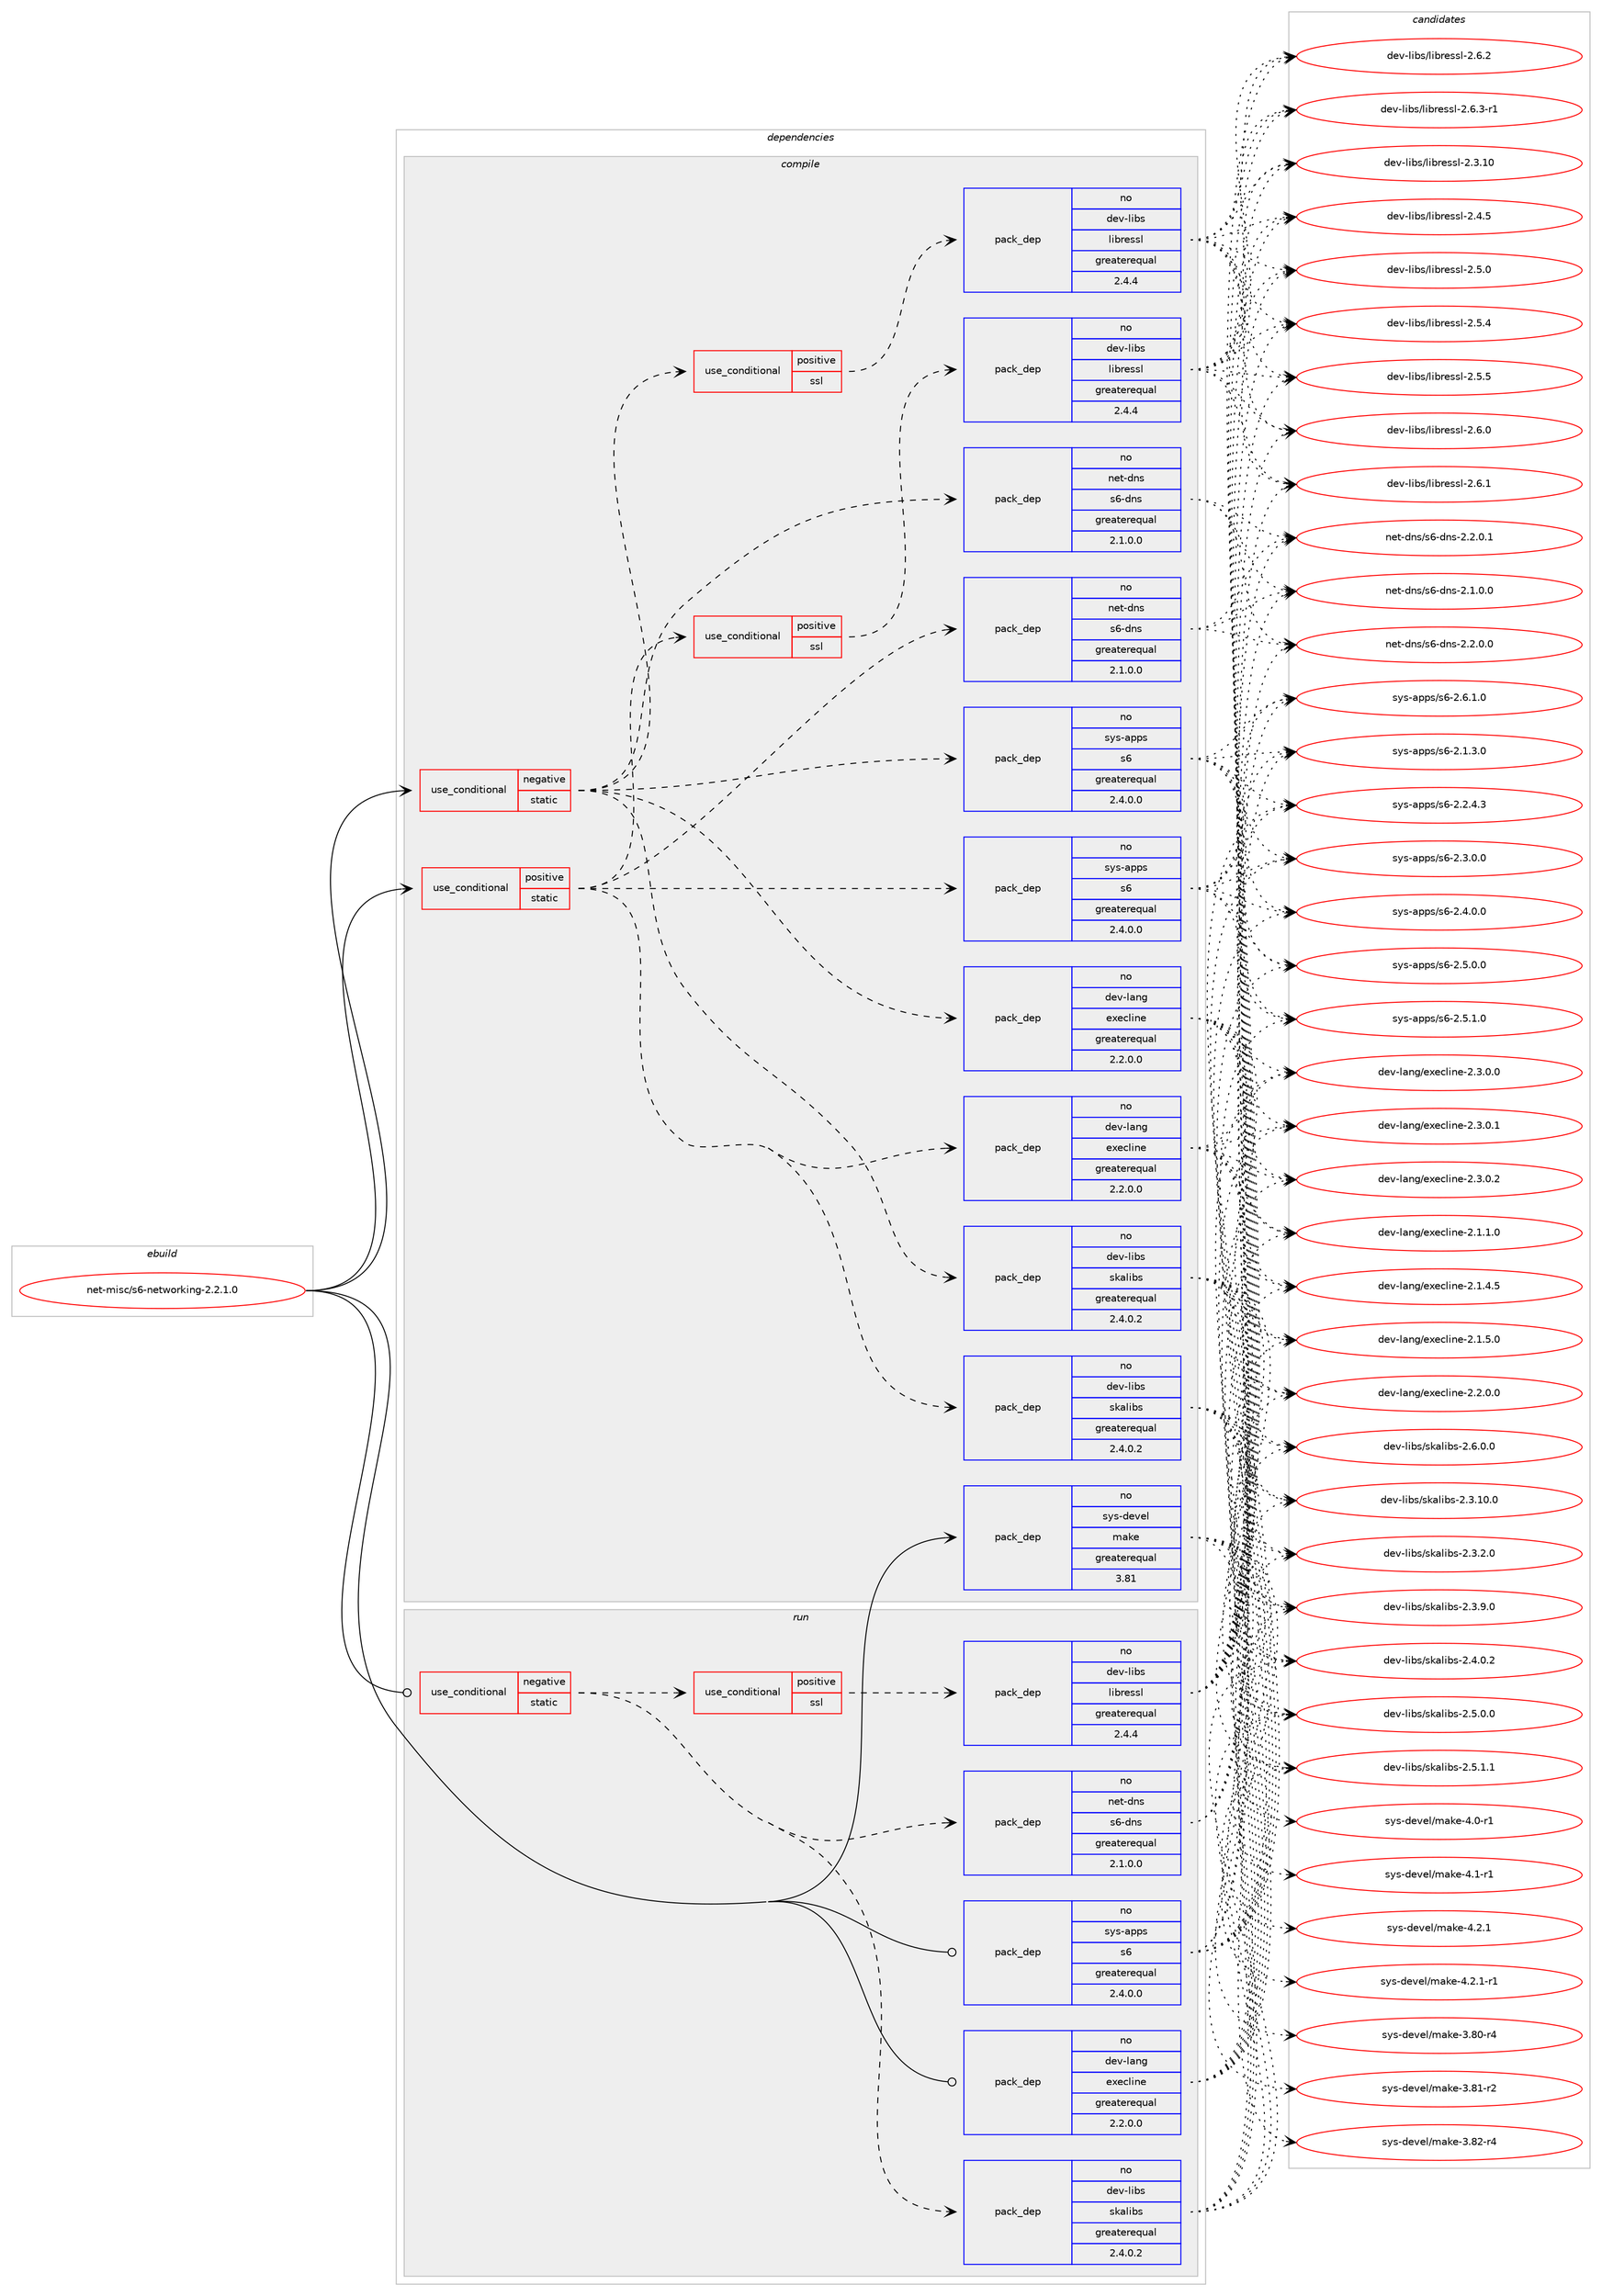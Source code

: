 digraph prolog {

# *************
# Graph options
# *************

newrank=true;
concentrate=true;
compound=true;
graph [rankdir=LR,fontname=Helvetica,fontsize=10,ranksep=1.5];#, ranksep=2.5, nodesep=0.2];
edge  [arrowhead=vee];
node  [fontname=Helvetica,fontsize=10];

# **********
# The ebuild
# **********

subgraph cluster_leftcol {
color=gray;
rank=same;
label=<<i>ebuild</i>>;
id [label="net-misc/s6-networking-2.2.1.0", color=red, width=4, href="../net-misc/s6-networking-2.2.1.0.svg"];
}

# ****************
# The dependencies
# ****************

subgraph cluster_midcol {
color=gray;
label=<<i>dependencies</i>>;
subgraph cluster_compile {
fillcolor="#eeeeee";
style=filled;
label=<<i>compile</i>>;
subgraph cond106416 {
dependency430035 [label=<<TABLE BORDER="0" CELLBORDER="1" CELLSPACING="0" CELLPADDING="4"><TR><TD ROWSPAN="3" CELLPADDING="10">use_conditional</TD></TR><TR><TD>negative</TD></TR><TR><TD>static</TD></TR></TABLE>>, shape=none, color=red];
subgraph pack316255 {
dependency430036 [label=<<TABLE BORDER="0" CELLBORDER="1" CELLSPACING="0" CELLPADDING="4" WIDTH="220"><TR><TD ROWSPAN="6" CELLPADDING="30">pack_dep</TD></TR><TR><TD WIDTH="110">no</TD></TR><TR><TD>dev-lang</TD></TR><TR><TD>execline</TD></TR><TR><TD>greaterequal</TD></TR><TR><TD>2.2.0.0</TD></TR></TABLE>>, shape=none, color=blue];
}
dependency430035:e -> dependency430036:w [weight=20,style="dashed",arrowhead="vee"];
subgraph pack316256 {
dependency430037 [label=<<TABLE BORDER="0" CELLBORDER="1" CELLSPACING="0" CELLPADDING="4" WIDTH="220"><TR><TD ROWSPAN="6" CELLPADDING="30">pack_dep</TD></TR><TR><TD WIDTH="110">no</TD></TR><TR><TD>dev-libs</TD></TR><TR><TD>skalibs</TD></TR><TR><TD>greaterequal</TD></TR><TR><TD>2.4.0.2</TD></TR></TABLE>>, shape=none, color=blue];
}
dependency430035:e -> dependency430037:w [weight=20,style="dashed",arrowhead="vee"];
subgraph pack316257 {
dependency430038 [label=<<TABLE BORDER="0" CELLBORDER="1" CELLSPACING="0" CELLPADDING="4" WIDTH="220"><TR><TD ROWSPAN="6" CELLPADDING="30">pack_dep</TD></TR><TR><TD WIDTH="110">no</TD></TR><TR><TD>net-dns</TD></TR><TR><TD>s6-dns</TD></TR><TR><TD>greaterequal</TD></TR><TR><TD>2.1.0.0</TD></TR></TABLE>>, shape=none, color=blue];
}
dependency430035:e -> dependency430038:w [weight=20,style="dashed",arrowhead="vee"];
subgraph pack316258 {
dependency430039 [label=<<TABLE BORDER="0" CELLBORDER="1" CELLSPACING="0" CELLPADDING="4" WIDTH="220"><TR><TD ROWSPAN="6" CELLPADDING="30">pack_dep</TD></TR><TR><TD WIDTH="110">no</TD></TR><TR><TD>sys-apps</TD></TR><TR><TD>s6</TD></TR><TR><TD>greaterequal</TD></TR><TR><TD>2.4.0.0</TD></TR></TABLE>>, shape=none, color=blue];
}
dependency430035:e -> dependency430039:w [weight=20,style="dashed",arrowhead="vee"];
subgraph cond106417 {
dependency430040 [label=<<TABLE BORDER="0" CELLBORDER="1" CELLSPACING="0" CELLPADDING="4"><TR><TD ROWSPAN="3" CELLPADDING="10">use_conditional</TD></TR><TR><TD>positive</TD></TR><TR><TD>ssl</TD></TR></TABLE>>, shape=none, color=red];
subgraph pack316259 {
dependency430041 [label=<<TABLE BORDER="0" CELLBORDER="1" CELLSPACING="0" CELLPADDING="4" WIDTH="220"><TR><TD ROWSPAN="6" CELLPADDING="30">pack_dep</TD></TR><TR><TD WIDTH="110">no</TD></TR><TR><TD>dev-libs</TD></TR><TR><TD>libressl</TD></TR><TR><TD>greaterequal</TD></TR><TR><TD>2.4.4</TD></TR></TABLE>>, shape=none, color=blue];
}
dependency430040:e -> dependency430041:w [weight=20,style="dashed",arrowhead="vee"];
}
dependency430035:e -> dependency430040:w [weight=20,style="dashed",arrowhead="vee"];
}
id:e -> dependency430035:w [weight=20,style="solid",arrowhead="vee"];
subgraph cond106418 {
dependency430042 [label=<<TABLE BORDER="0" CELLBORDER="1" CELLSPACING="0" CELLPADDING="4"><TR><TD ROWSPAN="3" CELLPADDING="10">use_conditional</TD></TR><TR><TD>positive</TD></TR><TR><TD>static</TD></TR></TABLE>>, shape=none, color=red];
subgraph pack316260 {
dependency430043 [label=<<TABLE BORDER="0" CELLBORDER="1" CELLSPACING="0" CELLPADDING="4" WIDTH="220"><TR><TD ROWSPAN="6" CELLPADDING="30">pack_dep</TD></TR><TR><TD WIDTH="110">no</TD></TR><TR><TD>dev-lang</TD></TR><TR><TD>execline</TD></TR><TR><TD>greaterequal</TD></TR><TR><TD>2.2.0.0</TD></TR></TABLE>>, shape=none, color=blue];
}
dependency430042:e -> dependency430043:w [weight=20,style="dashed",arrowhead="vee"];
subgraph pack316261 {
dependency430044 [label=<<TABLE BORDER="0" CELLBORDER="1" CELLSPACING="0" CELLPADDING="4" WIDTH="220"><TR><TD ROWSPAN="6" CELLPADDING="30">pack_dep</TD></TR><TR><TD WIDTH="110">no</TD></TR><TR><TD>dev-libs</TD></TR><TR><TD>skalibs</TD></TR><TR><TD>greaterequal</TD></TR><TR><TD>2.4.0.2</TD></TR></TABLE>>, shape=none, color=blue];
}
dependency430042:e -> dependency430044:w [weight=20,style="dashed",arrowhead="vee"];
subgraph pack316262 {
dependency430045 [label=<<TABLE BORDER="0" CELLBORDER="1" CELLSPACING="0" CELLPADDING="4" WIDTH="220"><TR><TD ROWSPAN="6" CELLPADDING="30">pack_dep</TD></TR><TR><TD WIDTH="110">no</TD></TR><TR><TD>net-dns</TD></TR><TR><TD>s6-dns</TD></TR><TR><TD>greaterequal</TD></TR><TR><TD>2.1.0.0</TD></TR></TABLE>>, shape=none, color=blue];
}
dependency430042:e -> dependency430045:w [weight=20,style="dashed",arrowhead="vee"];
subgraph pack316263 {
dependency430046 [label=<<TABLE BORDER="0" CELLBORDER="1" CELLSPACING="0" CELLPADDING="4" WIDTH="220"><TR><TD ROWSPAN="6" CELLPADDING="30">pack_dep</TD></TR><TR><TD WIDTH="110">no</TD></TR><TR><TD>sys-apps</TD></TR><TR><TD>s6</TD></TR><TR><TD>greaterequal</TD></TR><TR><TD>2.4.0.0</TD></TR></TABLE>>, shape=none, color=blue];
}
dependency430042:e -> dependency430046:w [weight=20,style="dashed",arrowhead="vee"];
subgraph cond106419 {
dependency430047 [label=<<TABLE BORDER="0" CELLBORDER="1" CELLSPACING="0" CELLPADDING="4"><TR><TD ROWSPAN="3" CELLPADDING="10">use_conditional</TD></TR><TR><TD>positive</TD></TR><TR><TD>ssl</TD></TR></TABLE>>, shape=none, color=red];
subgraph pack316264 {
dependency430048 [label=<<TABLE BORDER="0" CELLBORDER="1" CELLSPACING="0" CELLPADDING="4" WIDTH="220"><TR><TD ROWSPAN="6" CELLPADDING="30">pack_dep</TD></TR><TR><TD WIDTH="110">no</TD></TR><TR><TD>dev-libs</TD></TR><TR><TD>libressl</TD></TR><TR><TD>greaterequal</TD></TR><TR><TD>2.4.4</TD></TR></TABLE>>, shape=none, color=blue];
}
dependency430047:e -> dependency430048:w [weight=20,style="dashed",arrowhead="vee"];
}
dependency430042:e -> dependency430047:w [weight=20,style="dashed",arrowhead="vee"];
}
id:e -> dependency430042:w [weight=20,style="solid",arrowhead="vee"];
subgraph pack316265 {
dependency430049 [label=<<TABLE BORDER="0" CELLBORDER="1" CELLSPACING="0" CELLPADDING="4" WIDTH="220"><TR><TD ROWSPAN="6" CELLPADDING="30">pack_dep</TD></TR><TR><TD WIDTH="110">no</TD></TR><TR><TD>sys-devel</TD></TR><TR><TD>make</TD></TR><TR><TD>greaterequal</TD></TR><TR><TD>3.81</TD></TR></TABLE>>, shape=none, color=blue];
}
id:e -> dependency430049:w [weight=20,style="solid",arrowhead="vee"];
}
subgraph cluster_compileandrun {
fillcolor="#eeeeee";
style=filled;
label=<<i>compile and run</i>>;
}
subgraph cluster_run {
fillcolor="#eeeeee";
style=filled;
label=<<i>run</i>>;
subgraph cond106420 {
dependency430050 [label=<<TABLE BORDER="0" CELLBORDER="1" CELLSPACING="0" CELLPADDING="4"><TR><TD ROWSPAN="3" CELLPADDING="10">use_conditional</TD></TR><TR><TD>negative</TD></TR><TR><TD>static</TD></TR></TABLE>>, shape=none, color=red];
subgraph pack316266 {
dependency430051 [label=<<TABLE BORDER="0" CELLBORDER="1" CELLSPACING="0" CELLPADDING="4" WIDTH="220"><TR><TD ROWSPAN="6" CELLPADDING="30">pack_dep</TD></TR><TR><TD WIDTH="110">no</TD></TR><TR><TD>dev-libs</TD></TR><TR><TD>skalibs</TD></TR><TR><TD>greaterequal</TD></TR><TR><TD>2.4.0.2</TD></TR></TABLE>>, shape=none, color=blue];
}
dependency430050:e -> dependency430051:w [weight=20,style="dashed",arrowhead="vee"];
subgraph pack316267 {
dependency430052 [label=<<TABLE BORDER="0" CELLBORDER="1" CELLSPACING="0" CELLPADDING="4" WIDTH="220"><TR><TD ROWSPAN="6" CELLPADDING="30">pack_dep</TD></TR><TR><TD WIDTH="110">no</TD></TR><TR><TD>net-dns</TD></TR><TR><TD>s6-dns</TD></TR><TR><TD>greaterequal</TD></TR><TR><TD>2.1.0.0</TD></TR></TABLE>>, shape=none, color=blue];
}
dependency430050:e -> dependency430052:w [weight=20,style="dashed",arrowhead="vee"];
subgraph cond106421 {
dependency430053 [label=<<TABLE BORDER="0" CELLBORDER="1" CELLSPACING="0" CELLPADDING="4"><TR><TD ROWSPAN="3" CELLPADDING="10">use_conditional</TD></TR><TR><TD>positive</TD></TR><TR><TD>ssl</TD></TR></TABLE>>, shape=none, color=red];
subgraph pack316268 {
dependency430054 [label=<<TABLE BORDER="0" CELLBORDER="1" CELLSPACING="0" CELLPADDING="4" WIDTH="220"><TR><TD ROWSPAN="6" CELLPADDING="30">pack_dep</TD></TR><TR><TD WIDTH="110">no</TD></TR><TR><TD>dev-libs</TD></TR><TR><TD>libressl</TD></TR><TR><TD>greaterequal</TD></TR><TR><TD>2.4.4</TD></TR></TABLE>>, shape=none, color=blue];
}
dependency430053:e -> dependency430054:w [weight=20,style="dashed",arrowhead="vee"];
}
dependency430050:e -> dependency430053:w [weight=20,style="dashed",arrowhead="vee"];
}
id:e -> dependency430050:w [weight=20,style="solid",arrowhead="odot"];
subgraph pack316269 {
dependency430055 [label=<<TABLE BORDER="0" CELLBORDER="1" CELLSPACING="0" CELLPADDING="4" WIDTH="220"><TR><TD ROWSPAN="6" CELLPADDING="30">pack_dep</TD></TR><TR><TD WIDTH="110">no</TD></TR><TR><TD>dev-lang</TD></TR><TR><TD>execline</TD></TR><TR><TD>greaterequal</TD></TR><TR><TD>2.2.0.0</TD></TR></TABLE>>, shape=none, color=blue];
}
id:e -> dependency430055:w [weight=20,style="solid",arrowhead="odot"];
subgraph pack316270 {
dependency430056 [label=<<TABLE BORDER="0" CELLBORDER="1" CELLSPACING="0" CELLPADDING="4" WIDTH="220"><TR><TD ROWSPAN="6" CELLPADDING="30">pack_dep</TD></TR><TR><TD WIDTH="110">no</TD></TR><TR><TD>sys-apps</TD></TR><TR><TD>s6</TD></TR><TR><TD>greaterequal</TD></TR><TR><TD>2.4.0.0</TD></TR></TABLE>>, shape=none, color=blue];
}
id:e -> dependency430056:w [weight=20,style="solid",arrowhead="odot"];
}
}

# **************
# The candidates
# **************

subgraph cluster_choices {
rank=same;
color=gray;
label=<<i>candidates</i>>;

subgraph choice316255 {
color=black;
nodesep=1;
choice100101118451089711010347101120101991081051101014550464946494648 [label="dev-lang/execline-2.1.1.0", color=red, width=4,href="../dev-lang/execline-2.1.1.0.svg"];
choice100101118451089711010347101120101991081051101014550464946524653 [label="dev-lang/execline-2.1.4.5", color=red, width=4,href="../dev-lang/execline-2.1.4.5.svg"];
choice100101118451089711010347101120101991081051101014550464946534648 [label="dev-lang/execline-2.1.5.0", color=red, width=4,href="../dev-lang/execline-2.1.5.0.svg"];
choice100101118451089711010347101120101991081051101014550465046484648 [label="dev-lang/execline-2.2.0.0", color=red, width=4,href="../dev-lang/execline-2.2.0.0.svg"];
choice100101118451089711010347101120101991081051101014550465146484648 [label="dev-lang/execline-2.3.0.0", color=red, width=4,href="../dev-lang/execline-2.3.0.0.svg"];
choice100101118451089711010347101120101991081051101014550465146484649 [label="dev-lang/execline-2.3.0.1", color=red, width=4,href="../dev-lang/execline-2.3.0.1.svg"];
choice100101118451089711010347101120101991081051101014550465146484650 [label="dev-lang/execline-2.3.0.2", color=red, width=4,href="../dev-lang/execline-2.3.0.2.svg"];
dependency430036:e -> choice100101118451089711010347101120101991081051101014550464946494648:w [style=dotted,weight="100"];
dependency430036:e -> choice100101118451089711010347101120101991081051101014550464946524653:w [style=dotted,weight="100"];
dependency430036:e -> choice100101118451089711010347101120101991081051101014550464946534648:w [style=dotted,weight="100"];
dependency430036:e -> choice100101118451089711010347101120101991081051101014550465046484648:w [style=dotted,weight="100"];
dependency430036:e -> choice100101118451089711010347101120101991081051101014550465146484648:w [style=dotted,weight="100"];
dependency430036:e -> choice100101118451089711010347101120101991081051101014550465146484649:w [style=dotted,weight="100"];
dependency430036:e -> choice100101118451089711010347101120101991081051101014550465146484650:w [style=dotted,weight="100"];
}
subgraph choice316256 {
color=black;
nodesep=1;
choice1001011184510810598115471151079710810598115455046514649484648 [label="dev-libs/skalibs-2.3.10.0", color=red, width=4,href="../dev-libs/skalibs-2.3.10.0.svg"];
choice10010111845108105981154711510797108105981154550465146504648 [label="dev-libs/skalibs-2.3.2.0", color=red, width=4,href="../dev-libs/skalibs-2.3.2.0.svg"];
choice10010111845108105981154711510797108105981154550465146574648 [label="dev-libs/skalibs-2.3.9.0", color=red, width=4,href="../dev-libs/skalibs-2.3.9.0.svg"];
choice10010111845108105981154711510797108105981154550465246484650 [label="dev-libs/skalibs-2.4.0.2", color=red, width=4,href="../dev-libs/skalibs-2.4.0.2.svg"];
choice10010111845108105981154711510797108105981154550465346484648 [label="dev-libs/skalibs-2.5.0.0", color=red, width=4,href="../dev-libs/skalibs-2.5.0.0.svg"];
choice10010111845108105981154711510797108105981154550465346494649 [label="dev-libs/skalibs-2.5.1.1", color=red, width=4,href="../dev-libs/skalibs-2.5.1.1.svg"];
choice10010111845108105981154711510797108105981154550465446484648 [label="dev-libs/skalibs-2.6.0.0", color=red, width=4,href="../dev-libs/skalibs-2.6.0.0.svg"];
dependency430037:e -> choice1001011184510810598115471151079710810598115455046514649484648:w [style=dotted,weight="100"];
dependency430037:e -> choice10010111845108105981154711510797108105981154550465146504648:w [style=dotted,weight="100"];
dependency430037:e -> choice10010111845108105981154711510797108105981154550465146574648:w [style=dotted,weight="100"];
dependency430037:e -> choice10010111845108105981154711510797108105981154550465246484650:w [style=dotted,weight="100"];
dependency430037:e -> choice10010111845108105981154711510797108105981154550465346484648:w [style=dotted,weight="100"];
dependency430037:e -> choice10010111845108105981154711510797108105981154550465346494649:w [style=dotted,weight="100"];
dependency430037:e -> choice10010111845108105981154711510797108105981154550465446484648:w [style=dotted,weight="100"];
}
subgraph choice316257 {
color=black;
nodesep=1;
choice110101116451001101154711554451001101154550464946484648 [label="net-dns/s6-dns-2.1.0.0", color=red, width=4,href="../net-dns/s6-dns-2.1.0.0.svg"];
choice110101116451001101154711554451001101154550465046484648 [label="net-dns/s6-dns-2.2.0.0", color=red, width=4,href="../net-dns/s6-dns-2.2.0.0.svg"];
choice110101116451001101154711554451001101154550465046484649 [label="net-dns/s6-dns-2.2.0.1", color=red, width=4,href="../net-dns/s6-dns-2.2.0.1.svg"];
dependency430038:e -> choice110101116451001101154711554451001101154550464946484648:w [style=dotted,weight="100"];
dependency430038:e -> choice110101116451001101154711554451001101154550465046484648:w [style=dotted,weight="100"];
dependency430038:e -> choice110101116451001101154711554451001101154550465046484649:w [style=dotted,weight="100"];
}
subgraph choice316258 {
color=black;
nodesep=1;
choice115121115459711211211547115544550464946514648 [label="sys-apps/s6-2.1.3.0", color=red, width=4,href="../sys-apps/s6-2.1.3.0.svg"];
choice115121115459711211211547115544550465046524651 [label="sys-apps/s6-2.2.4.3", color=red, width=4,href="../sys-apps/s6-2.2.4.3.svg"];
choice115121115459711211211547115544550465146484648 [label="sys-apps/s6-2.3.0.0", color=red, width=4,href="../sys-apps/s6-2.3.0.0.svg"];
choice115121115459711211211547115544550465246484648 [label="sys-apps/s6-2.4.0.0", color=red, width=4,href="../sys-apps/s6-2.4.0.0.svg"];
choice115121115459711211211547115544550465346484648 [label="sys-apps/s6-2.5.0.0", color=red, width=4,href="../sys-apps/s6-2.5.0.0.svg"];
choice115121115459711211211547115544550465346494648 [label="sys-apps/s6-2.5.1.0", color=red, width=4,href="../sys-apps/s6-2.5.1.0.svg"];
choice115121115459711211211547115544550465446494648 [label="sys-apps/s6-2.6.1.0", color=red, width=4,href="../sys-apps/s6-2.6.1.0.svg"];
dependency430039:e -> choice115121115459711211211547115544550464946514648:w [style=dotted,weight="100"];
dependency430039:e -> choice115121115459711211211547115544550465046524651:w [style=dotted,weight="100"];
dependency430039:e -> choice115121115459711211211547115544550465146484648:w [style=dotted,weight="100"];
dependency430039:e -> choice115121115459711211211547115544550465246484648:w [style=dotted,weight="100"];
dependency430039:e -> choice115121115459711211211547115544550465346484648:w [style=dotted,weight="100"];
dependency430039:e -> choice115121115459711211211547115544550465346494648:w [style=dotted,weight="100"];
dependency430039:e -> choice115121115459711211211547115544550465446494648:w [style=dotted,weight="100"];
}
subgraph choice316259 {
color=black;
nodesep=1;
choice1001011184510810598115471081059811410111511510845504651464948 [label="dev-libs/libressl-2.3.10", color=red, width=4,href="../dev-libs/libressl-2.3.10.svg"];
choice10010111845108105981154710810598114101115115108455046524653 [label="dev-libs/libressl-2.4.5", color=red, width=4,href="../dev-libs/libressl-2.4.5.svg"];
choice10010111845108105981154710810598114101115115108455046534648 [label="dev-libs/libressl-2.5.0", color=red, width=4,href="../dev-libs/libressl-2.5.0.svg"];
choice10010111845108105981154710810598114101115115108455046534652 [label="dev-libs/libressl-2.5.4", color=red, width=4,href="../dev-libs/libressl-2.5.4.svg"];
choice10010111845108105981154710810598114101115115108455046534653 [label="dev-libs/libressl-2.5.5", color=red, width=4,href="../dev-libs/libressl-2.5.5.svg"];
choice10010111845108105981154710810598114101115115108455046544648 [label="dev-libs/libressl-2.6.0", color=red, width=4,href="../dev-libs/libressl-2.6.0.svg"];
choice10010111845108105981154710810598114101115115108455046544649 [label="dev-libs/libressl-2.6.1", color=red, width=4,href="../dev-libs/libressl-2.6.1.svg"];
choice10010111845108105981154710810598114101115115108455046544650 [label="dev-libs/libressl-2.6.2", color=red, width=4,href="../dev-libs/libressl-2.6.2.svg"];
choice100101118451081059811547108105981141011151151084550465446514511449 [label="dev-libs/libressl-2.6.3-r1", color=red, width=4,href="../dev-libs/libressl-2.6.3-r1.svg"];
dependency430041:e -> choice1001011184510810598115471081059811410111511510845504651464948:w [style=dotted,weight="100"];
dependency430041:e -> choice10010111845108105981154710810598114101115115108455046524653:w [style=dotted,weight="100"];
dependency430041:e -> choice10010111845108105981154710810598114101115115108455046534648:w [style=dotted,weight="100"];
dependency430041:e -> choice10010111845108105981154710810598114101115115108455046534652:w [style=dotted,weight="100"];
dependency430041:e -> choice10010111845108105981154710810598114101115115108455046534653:w [style=dotted,weight="100"];
dependency430041:e -> choice10010111845108105981154710810598114101115115108455046544648:w [style=dotted,weight="100"];
dependency430041:e -> choice10010111845108105981154710810598114101115115108455046544649:w [style=dotted,weight="100"];
dependency430041:e -> choice10010111845108105981154710810598114101115115108455046544650:w [style=dotted,weight="100"];
dependency430041:e -> choice100101118451081059811547108105981141011151151084550465446514511449:w [style=dotted,weight="100"];
}
subgraph choice316260 {
color=black;
nodesep=1;
choice100101118451089711010347101120101991081051101014550464946494648 [label="dev-lang/execline-2.1.1.0", color=red, width=4,href="../dev-lang/execline-2.1.1.0.svg"];
choice100101118451089711010347101120101991081051101014550464946524653 [label="dev-lang/execline-2.1.4.5", color=red, width=4,href="../dev-lang/execline-2.1.4.5.svg"];
choice100101118451089711010347101120101991081051101014550464946534648 [label="dev-lang/execline-2.1.5.0", color=red, width=4,href="../dev-lang/execline-2.1.5.0.svg"];
choice100101118451089711010347101120101991081051101014550465046484648 [label="dev-lang/execline-2.2.0.0", color=red, width=4,href="../dev-lang/execline-2.2.0.0.svg"];
choice100101118451089711010347101120101991081051101014550465146484648 [label="dev-lang/execline-2.3.0.0", color=red, width=4,href="../dev-lang/execline-2.3.0.0.svg"];
choice100101118451089711010347101120101991081051101014550465146484649 [label="dev-lang/execline-2.3.0.1", color=red, width=4,href="../dev-lang/execline-2.3.0.1.svg"];
choice100101118451089711010347101120101991081051101014550465146484650 [label="dev-lang/execline-2.3.0.2", color=red, width=4,href="../dev-lang/execline-2.3.0.2.svg"];
dependency430043:e -> choice100101118451089711010347101120101991081051101014550464946494648:w [style=dotted,weight="100"];
dependency430043:e -> choice100101118451089711010347101120101991081051101014550464946524653:w [style=dotted,weight="100"];
dependency430043:e -> choice100101118451089711010347101120101991081051101014550464946534648:w [style=dotted,weight="100"];
dependency430043:e -> choice100101118451089711010347101120101991081051101014550465046484648:w [style=dotted,weight="100"];
dependency430043:e -> choice100101118451089711010347101120101991081051101014550465146484648:w [style=dotted,weight="100"];
dependency430043:e -> choice100101118451089711010347101120101991081051101014550465146484649:w [style=dotted,weight="100"];
dependency430043:e -> choice100101118451089711010347101120101991081051101014550465146484650:w [style=dotted,weight="100"];
}
subgraph choice316261 {
color=black;
nodesep=1;
choice1001011184510810598115471151079710810598115455046514649484648 [label="dev-libs/skalibs-2.3.10.0", color=red, width=4,href="../dev-libs/skalibs-2.3.10.0.svg"];
choice10010111845108105981154711510797108105981154550465146504648 [label="dev-libs/skalibs-2.3.2.0", color=red, width=4,href="../dev-libs/skalibs-2.3.2.0.svg"];
choice10010111845108105981154711510797108105981154550465146574648 [label="dev-libs/skalibs-2.3.9.0", color=red, width=4,href="../dev-libs/skalibs-2.3.9.0.svg"];
choice10010111845108105981154711510797108105981154550465246484650 [label="dev-libs/skalibs-2.4.0.2", color=red, width=4,href="../dev-libs/skalibs-2.4.0.2.svg"];
choice10010111845108105981154711510797108105981154550465346484648 [label="dev-libs/skalibs-2.5.0.0", color=red, width=4,href="../dev-libs/skalibs-2.5.0.0.svg"];
choice10010111845108105981154711510797108105981154550465346494649 [label="dev-libs/skalibs-2.5.1.1", color=red, width=4,href="../dev-libs/skalibs-2.5.1.1.svg"];
choice10010111845108105981154711510797108105981154550465446484648 [label="dev-libs/skalibs-2.6.0.0", color=red, width=4,href="../dev-libs/skalibs-2.6.0.0.svg"];
dependency430044:e -> choice1001011184510810598115471151079710810598115455046514649484648:w [style=dotted,weight="100"];
dependency430044:e -> choice10010111845108105981154711510797108105981154550465146504648:w [style=dotted,weight="100"];
dependency430044:e -> choice10010111845108105981154711510797108105981154550465146574648:w [style=dotted,weight="100"];
dependency430044:e -> choice10010111845108105981154711510797108105981154550465246484650:w [style=dotted,weight="100"];
dependency430044:e -> choice10010111845108105981154711510797108105981154550465346484648:w [style=dotted,weight="100"];
dependency430044:e -> choice10010111845108105981154711510797108105981154550465346494649:w [style=dotted,weight="100"];
dependency430044:e -> choice10010111845108105981154711510797108105981154550465446484648:w [style=dotted,weight="100"];
}
subgraph choice316262 {
color=black;
nodesep=1;
choice110101116451001101154711554451001101154550464946484648 [label="net-dns/s6-dns-2.1.0.0", color=red, width=4,href="../net-dns/s6-dns-2.1.0.0.svg"];
choice110101116451001101154711554451001101154550465046484648 [label="net-dns/s6-dns-2.2.0.0", color=red, width=4,href="../net-dns/s6-dns-2.2.0.0.svg"];
choice110101116451001101154711554451001101154550465046484649 [label="net-dns/s6-dns-2.2.0.1", color=red, width=4,href="../net-dns/s6-dns-2.2.0.1.svg"];
dependency430045:e -> choice110101116451001101154711554451001101154550464946484648:w [style=dotted,weight="100"];
dependency430045:e -> choice110101116451001101154711554451001101154550465046484648:w [style=dotted,weight="100"];
dependency430045:e -> choice110101116451001101154711554451001101154550465046484649:w [style=dotted,weight="100"];
}
subgraph choice316263 {
color=black;
nodesep=1;
choice115121115459711211211547115544550464946514648 [label="sys-apps/s6-2.1.3.0", color=red, width=4,href="../sys-apps/s6-2.1.3.0.svg"];
choice115121115459711211211547115544550465046524651 [label="sys-apps/s6-2.2.4.3", color=red, width=4,href="../sys-apps/s6-2.2.4.3.svg"];
choice115121115459711211211547115544550465146484648 [label="sys-apps/s6-2.3.0.0", color=red, width=4,href="../sys-apps/s6-2.3.0.0.svg"];
choice115121115459711211211547115544550465246484648 [label="sys-apps/s6-2.4.0.0", color=red, width=4,href="../sys-apps/s6-2.4.0.0.svg"];
choice115121115459711211211547115544550465346484648 [label="sys-apps/s6-2.5.0.0", color=red, width=4,href="../sys-apps/s6-2.5.0.0.svg"];
choice115121115459711211211547115544550465346494648 [label="sys-apps/s6-2.5.1.0", color=red, width=4,href="../sys-apps/s6-2.5.1.0.svg"];
choice115121115459711211211547115544550465446494648 [label="sys-apps/s6-2.6.1.0", color=red, width=4,href="../sys-apps/s6-2.6.1.0.svg"];
dependency430046:e -> choice115121115459711211211547115544550464946514648:w [style=dotted,weight="100"];
dependency430046:e -> choice115121115459711211211547115544550465046524651:w [style=dotted,weight="100"];
dependency430046:e -> choice115121115459711211211547115544550465146484648:w [style=dotted,weight="100"];
dependency430046:e -> choice115121115459711211211547115544550465246484648:w [style=dotted,weight="100"];
dependency430046:e -> choice115121115459711211211547115544550465346484648:w [style=dotted,weight="100"];
dependency430046:e -> choice115121115459711211211547115544550465346494648:w [style=dotted,weight="100"];
dependency430046:e -> choice115121115459711211211547115544550465446494648:w [style=dotted,weight="100"];
}
subgraph choice316264 {
color=black;
nodesep=1;
choice1001011184510810598115471081059811410111511510845504651464948 [label="dev-libs/libressl-2.3.10", color=red, width=4,href="../dev-libs/libressl-2.3.10.svg"];
choice10010111845108105981154710810598114101115115108455046524653 [label="dev-libs/libressl-2.4.5", color=red, width=4,href="../dev-libs/libressl-2.4.5.svg"];
choice10010111845108105981154710810598114101115115108455046534648 [label="dev-libs/libressl-2.5.0", color=red, width=4,href="../dev-libs/libressl-2.5.0.svg"];
choice10010111845108105981154710810598114101115115108455046534652 [label="dev-libs/libressl-2.5.4", color=red, width=4,href="../dev-libs/libressl-2.5.4.svg"];
choice10010111845108105981154710810598114101115115108455046534653 [label="dev-libs/libressl-2.5.5", color=red, width=4,href="../dev-libs/libressl-2.5.5.svg"];
choice10010111845108105981154710810598114101115115108455046544648 [label="dev-libs/libressl-2.6.0", color=red, width=4,href="../dev-libs/libressl-2.6.0.svg"];
choice10010111845108105981154710810598114101115115108455046544649 [label="dev-libs/libressl-2.6.1", color=red, width=4,href="../dev-libs/libressl-2.6.1.svg"];
choice10010111845108105981154710810598114101115115108455046544650 [label="dev-libs/libressl-2.6.2", color=red, width=4,href="../dev-libs/libressl-2.6.2.svg"];
choice100101118451081059811547108105981141011151151084550465446514511449 [label="dev-libs/libressl-2.6.3-r1", color=red, width=4,href="../dev-libs/libressl-2.6.3-r1.svg"];
dependency430048:e -> choice1001011184510810598115471081059811410111511510845504651464948:w [style=dotted,weight="100"];
dependency430048:e -> choice10010111845108105981154710810598114101115115108455046524653:w [style=dotted,weight="100"];
dependency430048:e -> choice10010111845108105981154710810598114101115115108455046534648:w [style=dotted,weight="100"];
dependency430048:e -> choice10010111845108105981154710810598114101115115108455046534652:w [style=dotted,weight="100"];
dependency430048:e -> choice10010111845108105981154710810598114101115115108455046534653:w [style=dotted,weight="100"];
dependency430048:e -> choice10010111845108105981154710810598114101115115108455046544648:w [style=dotted,weight="100"];
dependency430048:e -> choice10010111845108105981154710810598114101115115108455046544649:w [style=dotted,weight="100"];
dependency430048:e -> choice10010111845108105981154710810598114101115115108455046544650:w [style=dotted,weight="100"];
dependency430048:e -> choice100101118451081059811547108105981141011151151084550465446514511449:w [style=dotted,weight="100"];
}
subgraph choice316265 {
color=black;
nodesep=1;
choice11512111545100101118101108471099710710145514656484511452 [label="sys-devel/make-3.80-r4", color=red, width=4,href="../sys-devel/make-3.80-r4.svg"];
choice11512111545100101118101108471099710710145514656494511450 [label="sys-devel/make-3.81-r2", color=red, width=4,href="../sys-devel/make-3.81-r2.svg"];
choice11512111545100101118101108471099710710145514656504511452 [label="sys-devel/make-3.82-r4", color=red, width=4,href="../sys-devel/make-3.82-r4.svg"];
choice115121115451001011181011084710997107101455246484511449 [label="sys-devel/make-4.0-r1", color=red, width=4,href="../sys-devel/make-4.0-r1.svg"];
choice115121115451001011181011084710997107101455246494511449 [label="sys-devel/make-4.1-r1", color=red, width=4,href="../sys-devel/make-4.1-r1.svg"];
choice115121115451001011181011084710997107101455246504649 [label="sys-devel/make-4.2.1", color=red, width=4,href="../sys-devel/make-4.2.1.svg"];
choice1151211154510010111810110847109971071014552465046494511449 [label="sys-devel/make-4.2.1-r1", color=red, width=4,href="../sys-devel/make-4.2.1-r1.svg"];
dependency430049:e -> choice11512111545100101118101108471099710710145514656484511452:w [style=dotted,weight="100"];
dependency430049:e -> choice11512111545100101118101108471099710710145514656494511450:w [style=dotted,weight="100"];
dependency430049:e -> choice11512111545100101118101108471099710710145514656504511452:w [style=dotted,weight="100"];
dependency430049:e -> choice115121115451001011181011084710997107101455246484511449:w [style=dotted,weight="100"];
dependency430049:e -> choice115121115451001011181011084710997107101455246494511449:w [style=dotted,weight="100"];
dependency430049:e -> choice115121115451001011181011084710997107101455246504649:w [style=dotted,weight="100"];
dependency430049:e -> choice1151211154510010111810110847109971071014552465046494511449:w [style=dotted,weight="100"];
}
subgraph choice316266 {
color=black;
nodesep=1;
choice1001011184510810598115471151079710810598115455046514649484648 [label="dev-libs/skalibs-2.3.10.0", color=red, width=4,href="../dev-libs/skalibs-2.3.10.0.svg"];
choice10010111845108105981154711510797108105981154550465146504648 [label="dev-libs/skalibs-2.3.2.0", color=red, width=4,href="../dev-libs/skalibs-2.3.2.0.svg"];
choice10010111845108105981154711510797108105981154550465146574648 [label="dev-libs/skalibs-2.3.9.0", color=red, width=4,href="../dev-libs/skalibs-2.3.9.0.svg"];
choice10010111845108105981154711510797108105981154550465246484650 [label="dev-libs/skalibs-2.4.0.2", color=red, width=4,href="../dev-libs/skalibs-2.4.0.2.svg"];
choice10010111845108105981154711510797108105981154550465346484648 [label="dev-libs/skalibs-2.5.0.0", color=red, width=4,href="../dev-libs/skalibs-2.5.0.0.svg"];
choice10010111845108105981154711510797108105981154550465346494649 [label="dev-libs/skalibs-2.5.1.1", color=red, width=4,href="../dev-libs/skalibs-2.5.1.1.svg"];
choice10010111845108105981154711510797108105981154550465446484648 [label="dev-libs/skalibs-2.6.0.0", color=red, width=4,href="../dev-libs/skalibs-2.6.0.0.svg"];
dependency430051:e -> choice1001011184510810598115471151079710810598115455046514649484648:w [style=dotted,weight="100"];
dependency430051:e -> choice10010111845108105981154711510797108105981154550465146504648:w [style=dotted,weight="100"];
dependency430051:e -> choice10010111845108105981154711510797108105981154550465146574648:w [style=dotted,weight="100"];
dependency430051:e -> choice10010111845108105981154711510797108105981154550465246484650:w [style=dotted,weight="100"];
dependency430051:e -> choice10010111845108105981154711510797108105981154550465346484648:w [style=dotted,weight="100"];
dependency430051:e -> choice10010111845108105981154711510797108105981154550465346494649:w [style=dotted,weight="100"];
dependency430051:e -> choice10010111845108105981154711510797108105981154550465446484648:w [style=dotted,weight="100"];
}
subgraph choice316267 {
color=black;
nodesep=1;
choice110101116451001101154711554451001101154550464946484648 [label="net-dns/s6-dns-2.1.0.0", color=red, width=4,href="../net-dns/s6-dns-2.1.0.0.svg"];
choice110101116451001101154711554451001101154550465046484648 [label="net-dns/s6-dns-2.2.0.0", color=red, width=4,href="../net-dns/s6-dns-2.2.0.0.svg"];
choice110101116451001101154711554451001101154550465046484649 [label="net-dns/s6-dns-2.2.0.1", color=red, width=4,href="../net-dns/s6-dns-2.2.0.1.svg"];
dependency430052:e -> choice110101116451001101154711554451001101154550464946484648:w [style=dotted,weight="100"];
dependency430052:e -> choice110101116451001101154711554451001101154550465046484648:w [style=dotted,weight="100"];
dependency430052:e -> choice110101116451001101154711554451001101154550465046484649:w [style=dotted,weight="100"];
}
subgraph choice316268 {
color=black;
nodesep=1;
choice1001011184510810598115471081059811410111511510845504651464948 [label="dev-libs/libressl-2.3.10", color=red, width=4,href="../dev-libs/libressl-2.3.10.svg"];
choice10010111845108105981154710810598114101115115108455046524653 [label="dev-libs/libressl-2.4.5", color=red, width=4,href="../dev-libs/libressl-2.4.5.svg"];
choice10010111845108105981154710810598114101115115108455046534648 [label="dev-libs/libressl-2.5.0", color=red, width=4,href="../dev-libs/libressl-2.5.0.svg"];
choice10010111845108105981154710810598114101115115108455046534652 [label="dev-libs/libressl-2.5.4", color=red, width=4,href="../dev-libs/libressl-2.5.4.svg"];
choice10010111845108105981154710810598114101115115108455046534653 [label="dev-libs/libressl-2.5.5", color=red, width=4,href="../dev-libs/libressl-2.5.5.svg"];
choice10010111845108105981154710810598114101115115108455046544648 [label="dev-libs/libressl-2.6.0", color=red, width=4,href="../dev-libs/libressl-2.6.0.svg"];
choice10010111845108105981154710810598114101115115108455046544649 [label="dev-libs/libressl-2.6.1", color=red, width=4,href="../dev-libs/libressl-2.6.1.svg"];
choice10010111845108105981154710810598114101115115108455046544650 [label="dev-libs/libressl-2.6.2", color=red, width=4,href="../dev-libs/libressl-2.6.2.svg"];
choice100101118451081059811547108105981141011151151084550465446514511449 [label="dev-libs/libressl-2.6.3-r1", color=red, width=4,href="../dev-libs/libressl-2.6.3-r1.svg"];
dependency430054:e -> choice1001011184510810598115471081059811410111511510845504651464948:w [style=dotted,weight="100"];
dependency430054:e -> choice10010111845108105981154710810598114101115115108455046524653:w [style=dotted,weight="100"];
dependency430054:e -> choice10010111845108105981154710810598114101115115108455046534648:w [style=dotted,weight="100"];
dependency430054:e -> choice10010111845108105981154710810598114101115115108455046534652:w [style=dotted,weight="100"];
dependency430054:e -> choice10010111845108105981154710810598114101115115108455046534653:w [style=dotted,weight="100"];
dependency430054:e -> choice10010111845108105981154710810598114101115115108455046544648:w [style=dotted,weight="100"];
dependency430054:e -> choice10010111845108105981154710810598114101115115108455046544649:w [style=dotted,weight="100"];
dependency430054:e -> choice10010111845108105981154710810598114101115115108455046544650:w [style=dotted,weight="100"];
dependency430054:e -> choice100101118451081059811547108105981141011151151084550465446514511449:w [style=dotted,weight="100"];
}
subgraph choice316269 {
color=black;
nodesep=1;
choice100101118451089711010347101120101991081051101014550464946494648 [label="dev-lang/execline-2.1.1.0", color=red, width=4,href="../dev-lang/execline-2.1.1.0.svg"];
choice100101118451089711010347101120101991081051101014550464946524653 [label="dev-lang/execline-2.1.4.5", color=red, width=4,href="../dev-lang/execline-2.1.4.5.svg"];
choice100101118451089711010347101120101991081051101014550464946534648 [label="dev-lang/execline-2.1.5.0", color=red, width=4,href="../dev-lang/execline-2.1.5.0.svg"];
choice100101118451089711010347101120101991081051101014550465046484648 [label="dev-lang/execline-2.2.0.0", color=red, width=4,href="../dev-lang/execline-2.2.0.0.svg"];
choice100101118451089711010347101120101991081051101014550465146484648 [label="dev-lang/execline-2.3.0.0", color=red, width=4,href="../dev-lang/execline-2.3.0.0.svg"];
choice100101118451089711010347101120101991081051101014550465146484649 [label="dev-lang/execline-2.3.0.1", color=red, width=4,href="../dev-lang/execline-2.3.0.1.svg"];
choice100101118451089711010347101120101991081051101014550465146484650 [label="dev-lang/execline-2.3.0.2", color=red, width=4,href="../dev-lang/execline-2.3.0.2.svg"];
dependency430055:e -> choice100101118451089711010347101120101991081051101014550464946494648:w [style=dotted,weight="100"];
dependency430055:e -> choice100101118451089711010347101120101991081051101014550464946524653:w [style=dotted,weight="100"];
dependency430055:e -> choice100101118451089711010347101120101991081051101014550464946534648:w [style=dotted,weight="100"];
dependency430055:e -> choice100101118451089711010347101120101991081051101014550465046484648:w [style=dotted,weight="100"];
dependency430055:e -> choice100101118451089711010347101120101991081051101014550465146484648:w [style=dotted,weight="100"];
dependency430055:e -> choice100101118451089711010347101120101991081051101014550465146484649:w [style=dotted,weight="100"];
dependency430055:e -> choice100101118451089711010347101120101991081051101014550465146484650:w [style=dotted,weight="100"];
}
subgraph choice316270 {
color=black;
nodesep=1;
choice115121115459711211211547115544550464946514648 [label="sys-apps/s6-2.1.3.0", color=red, width=4,href="../sys-apps/s6-2.1.3.0.svg"];
choice115121115459711211211547115544550465046524651 [label="sys-apps/s6-2.2.4.3", color=red, width=4,href="../sys-apps/s6-2.2.4.3.svg"];
choice115121115459711211211547115544550465146484648 [label="sys-apps/s6-2.3.0.0", color=red, width=4,href="../sys-apps/s6-2.3.0.0.svg"];
choice115121115459711211211547115544550465246484648 [label="sys-apps/s6-2.4.0.0", color=red, width=4,href="../sys-apps/s6-2.4.0.0.svg"];
choice115121115459711211211547115544550465346484648 [label="sys-apps/s6-2.5.0.0", color=red, width=4,href="../sys-apps/s6-2.5.0.0.svg"];
choice115121115459711211211547115544550465346494648 [label="sys-apps/s6-2.5.1.0", color=red, width=4,href="../sys-apps/s6-2.5.1.0.svg"];
choice115121115459711211211547115544550465446494648 [label="sys-apps/s6-2.6.1.0", color=red, width=4,href="../sys-apps/s6-2.6.1.0.svg"];
dependency430056:e -> choice115121115459711211211547115544550464946514648:w [style=dotted,weight="100"];
dependency430056:e -> choice115121115459711211211547115544550465046524651:w [style=dotted,weight="100"];
dependency430056:e -> choice115121115459711211211547115544550465146484648:w [style=dotted,weight="100"];
dependency430056:e -> choice115121115459711211211547115544550465246484648:w [style=dotted,weight="100"];
dependency430056:e -> choice115121115459711211211547115544550465346484648:w [style=dotted,weight="100"];
dependency430056:e -> choice115121115459711211211547115544550465346494648:w [style=dotted,weight="100"];
dependency430056:e -> choice115121115459711211211547115544550465446494648:w [style=dotted,weight="100"];
}
}

}
